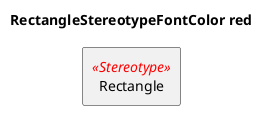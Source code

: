@startuml
'!include ../../../plantuml-styles/plantuml-ae-skinparam-ex.iuml

skinparam RectangleStereotypeFontColor red

title RectangleStereotypeFontColor red

rectangle Rectangle <<Stereotype>>
@enduml